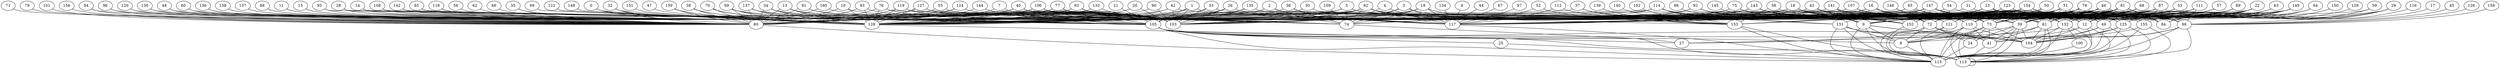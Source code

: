 graph G {
0 [x="-228.128", y="-125.877"];
1 [x="-227.049", y="-132.363"];
2 [x="-232.141", y="-134.769"];
3 [x="-229.758", y="-142.997"];
4 [x="-236.193", y="-140.782"];
5 [x="-225.441", y="-138.505"];
6 [x="-241.699", y="-143.778"];
7 [x="-211.808", y="-124.748"];
8 [x="-212.894", y="-144.661"];
9 [x="-220.434", y="-142.64"];
10 [x="-233.084", y="-130.425"];
11 [x="-227.683", y="-117.271"];
12 [x="-216.013", y="-142.846"];
13 [x="-220.559", y="-129.472"];
14 [x="-216.448", y="-127.401"];
15 [x="-220.13", y="-118.057"];
16 [x="-222.135", y="-142.588"];
17 [x="-211.34", y="-157.175"];
18 [x="-217.774", y="-135.159"];
19 [x="-224.517", y="-136.395"];
20 [x="-222.52", y="-122.806"];
21 [x="-205.397", y="-129.214"];
22 [x="-219.08", y="-141.314"];
23 [x="-215.933", y="-135.583"];
24 [x="-209.791", y="-143.928"];
25 [x="-208.065", y="-135.375"];
26 [x="-226.466", y="-134.36"];
27 [x="-210.837", y="-132.63"];
28 [x="-215.276", y="-125.491"];
29 [x="-220.392", y="-150.948"];
30 [x="-208.965", y="-129.436"];
31 [x="-218.528", y="-154.304"];
32 [x="-230.54", y="-126.605"];
33 [x="-229.865", y="-134.963"];
34 [x="-223.287", y="-125.918"];
35 [x="-236.074", y="-130.34"];
36 [x="-231.196", y="-138.116"];
37 [x="-227.843", y="-139.967"];
38 [x="-230.012", y="-124.243"];
39 [x="-215.318", y="-141.299"];
40 [x="-221.473", y="-131.784"];
41 [x="-214.871", y="-145.274"];
42 [x="-229.287", y="-132.964"];
43 [x="-225.015", y="-140.708"];
44 [x="-237.545", y="-149.25"];
45 [x="-213.261", y="-159.907"];
46 [x="-218.644", y="-139.053"];
47 [x="-225.028", y="-113.645"];
48 [x="-231.563", y="-120.863"];
49 [x="-213.313", y="-141.414"];
50 [x="-205.628", y="-137.917"];
51 [x="-213.453", y="-137.064"];
52 [x="-231.682", y="-150.411"];
53 [x="-210.061", y="-146.387"];
54 [x="-211.23", y="-135.956"];
55 [x="-236.297", y="-134.812"];
56 [x="-212.424", y="-116.766"];
57 [x="-209.025", y="-140.778"];
58 [x="-216.228", y="-152.345"];
59 [x="-227.449", y="-150.14"];
60 [x="-224.187", y="-119.922"];
61 [x="-217.279", y="-141.183"];
62 [x="-211.918", y="-119.736"];
63 [x="-206.418", y="-143.33"];
64 [x="-205.993", y="-146.947"];
65 [x="-213.744", y="-134.884"];
66 [x="-218.55", y="-114.499"];
67 [x="-238.174", y="-144.946"];
68 [x="-213.668", y="-147.312"];
69 [x="-220.814", y="-125.515"];
70 [x="-225.768", y="-125.162"];
71 [x="-237.272", y="-121.841"];
72 [x="-216.365", y="-140.052"];
73 [x="-214.33", y="-139.86"];
74 [x="-227.735", y="-136.423"];
75 [x="-225.842", y="-142.741"];
76 [x="-228.288", y="-128.449"];
77 [x="-223.641", y="-129.246"];
78 [x="-215.305", y="-138.007"];
79 [x="-232.735", y="-116.116"];
80 [x="-225.559", y="-127.943"];
81 [x="-221.234", y="-140.91"];
82 [x="-222.523", y="-135.073"];
83 [x="-223.512", y="-131.246"];
84 [x="-225.638", y="-146.416"];
85 [x="-217.312", y="-122.854"];
86 [x="-207.006", y="-156.601"];
87 [x="-223.588", y="-144.121"];
88 [x="-228.988", y="-121.076"];
89 [x="-211.076", y="-142.122"];
90 [x="-232.885", y="-126.15"];
91 [x="-219.083", y="-127.339"];
92 [x="-220.036", y="-135.077"];
93 [x="-233.565", y="-132.779"];
94 [x="-226.705", y="-119.931"];
95 [x="-214.681", y="-123.075"];
96 [x="-225.223", y="-117.382"];
97 [x="-240.591", y="-147.349"];
98 [x="-217.714", y="-148.96"];
99 [x="-221.472", y="-113.567"];
100 [x="-211.039", y="-151.137"];
101 [x="-238.598", y="-125.146"];
102 [x="-228.035", y="-159.066"];
103 [x="-224.686", y="-132.892"];
104 [x="-216.607", y="-145.209"];
105 [x="-218.18", y="-133.115"];
106 [x="-225.98", y="-130.296"];
107 [x="-213.291", y="-132.658"];
108 [x="-219.782", y="-123.112"];
109 [x="-239.894", y="-136.444"];
110 [x="-219.864", y="-147.682"];
111 [x="-220.044", y="-145.564"];
112 [x="-233.091", y="-147.823"];
113 [x="-218.801", y="-144.15"];
114 [x="-222.807", y="-139.166"];
115 [x="-217.65", y="-142.755"];
116 [x="-233.552", y="-154.44"];
117 [x="-230.335", y="-140.748"];
118 [x="-224.995", y="-122.934"];
119 [x="-230.952", y="-129.09"];
120 [x="-221.495", y="-120.153"];
121 [x="-210.467", y="-138.253"];
122 [x="-215.644", y="-114.912"];
123 [x="-217.405", y="-136.923"];
124 [x="-215.95", y="-130.653"];
125 [x="-217.849", y="-146.863"];
126 [x="-216.427", y="-159.516"];
127 [x="-229.101", y="-130.418"];
128 [x="-221.81", y="-127.573"];
129 [x="-201.291", y="-144.257"];
130 [x="-229.777", y="-118.685"];
131 [x="-215.087", y="-149.069"];
132 [x="-214.182", y="-143.214"];
133 [x="-214.025", y="-128.398"];
134 [x="-241.602", y="-140.463"];
135 [x="-231.149", y="-132.089"];
136 [x="-218.319", y="-119.978"];
137 [x="-218.342", y="-129.655"];
138 [x="-232.888", y="-123.077"];
139 [x="-224.648", y="-159.157"];
140 [x="-230.395", y="-156.825"];
141 [x="-219.521", y="-137.116"];
142 [x="-217.888", y="-125.059"];
143 [x="-221.708", y="-136.947"];
144 [x="-211.051", y="-127.209"];
145 [x="-224.197", y="-154.032"];
146 [x="-205.086", y="-140.604"];
147 [x="-223.026", y="-141.29"];
148 [x="-215.265", y="-117.958"];
149 [x="-221.636", y="-144.647"];
150 [x="-207.856", y="-149.312"];
151 [x="-209.404", y="-121.617"];
152 [x="-221.067", y="-138.751"];
153 [x="-224.124", y="-148.402"];
154 [x="-220.122", y="-139.895"];
155 [x="-222.13", y="-148.3"];
156 [x="-235.496", y="-118.856"];
157 [x="-222.729", y="-117.463"];
158 [x="-219.708", y="-159.928"];
159 [x="-227.528", y="-123.383"];
160 [x="-235.206", y="-127.616"];
0--80 ;
0--103 ;
0--128 ;
1--80 ;
1--103 ;
1--105 ;
1--117 ;
1--128 ;
2--74 ;
2--80 ;
2--117 ;
2--128 ;
3--9 ;
3--74 ;
3--103 ;
3--117 ;
4--74 ;
4--117 ;
5--9 ;
5--74 ;
5--80 ;
5--98 ;
5--103 ;
5--128 ;
5--153 ;
6--117 ;
7--105 ;
7--128 ;
8--115 ;
9--8 ;
9--41 ;
9--104 ;
9--113 ;
9--115 ;
10--80 ;
10--117 ;
10--128 ;
11--80 ;
11--128 ;
12--41 ;
12--104 ;
12--113 ;
12--115 ;
13--80 ;
13--103 ;
13--105 ;
13--128 ;
14--80 ;
14--105 ;
14--128 ;
15--80 ;
15--128 ;
16--9 ;
16--12 ;
16--39 ;
16--72 ;
16--73 ;
16--103 ;
16--105 ;
16--110 ;
16--117 ;
16--125 ;
16--152 ;
17--98 ;
18--9 ;
18--12 ;
18--39 ;
18--49 ;
18--61 ;
18--72 ;
18--73 ;
18--80 ;
18--103 ;
18--105 ;
18--121 ;
18--128 ;
18--152 ;
19--72 ;
19--73 ;
19--74 ;
19--80 ;
19--103 ;
19--117 ;
20--103 ;
20--128 ;
21--105 ;
22--12 ;
22--39 ;
22--49 ;
22--61 ;
22--72 ;
22--73 ;
22--84 ;
22--128 ;
22--132 ;
22--153 ;
23--9 ;
23--12 ;
23--39 ;
23--49 ;
23--61 ;
23--73 ;
23--103 ;
23--128 ;
23--152 ;
24--115 ;
25--115 ;
26--80 ;
26--103 ;
26--105 ;
26--117 ;
26--128 ;
28--80 ;
28--105 ;
28--128 ;
29--9 ;
29--39 ;
29--84 ;
29--98 ;
29--125 ;
30--121 ;
30--128 ;
31--132 ;
31--153 ;
32--80 ;
32--103 ;
32--128 ;
33--80 ;
33--103 ;
33--117 ;
33--128 ;
34--80 ;
34--103 ;
34--105 ;
34--128 ;
35--80 ;
35--103 ;
36--74 ;
36--105 ;
36--117 ;
37--9 ;
37--128 ;
37--153 ;
38--80 ;
38--103 ;
38--128 ;
39--8 ;
39--24 ;
39--41 ;
39--104 ;
39--113 ;
39--115 ;
40--74 ;
40--80 ;
40--103 ;
40--105 ;
40--128 ;
41--113 ;
42--80 ;
42--103 ;
42--117 ;
42--128 ;
43--9 ;
43--49 ;
43--61 ;
43--74 ;
43--103 ;
43--152 ;
44--117 ;
45--98 ;
46--9 ;
46--12 ;
46--39 ;
46--49 ;
46--61 ;
46--72 ;
46--73 ;
46--80 ;
46--84 ;
46--98 ;
46--103 ;
46--121 ;
46--125 ;
46--128 ;
46--132 ;
46--152 ;
46--153 ;
47--128 ;
48--80 ;
48--128 ;
49--41 ;
49--104 ;
49--113 ;
49--115 ;
50--39 ;
50--73 ;
50--121 ;
51--12 ;
51--39 ;
51--61 ;
51--72 ;
51--73 ;
51--128 ;
51--132 ;
51--152 ;
52--117 ;
52--153 ;
53--12 ;
53--39 ;
53--72 ;
53--73 ;
54--98 ;
54--121 ;
54--128 ;
55--80 ;
55--117 ;
56--128 ;
57--12 ;
57--39 ;
57--61 ;
57--72 ;
57--73 ;
58--72 ;
58--153 ;
59--117 ;
59--125 ;
59--155 ;
60--80 ;
60--128 ;
61--24 ;
61--41 ;
61--104 ;
61--113 ;
61--115 ;
62--128 ;
63--39 ;
63--49 ;
63--73 ;
64--121 ;
64--125 ;
65--39 ;
65--61 ;
65--72 ;
65--73 ;
65--105 ;
65--128 ;
65--132 ;
66--128 ;
67--117 ;
68--12 ;
68--39 ;
68--61 ;
68--72 ;
68--73 ;
68--132 ;
68--153 ;
69--80 ;
69--103 ;
69--105 ;
69--128 ;
70--80 ;
70--103 ;
70--128 ;
71--80 ;
72--8 ;
72--24 ;
72--41 ;
72--104 ;
72--113 ;
72--115 ;
73--8 ;
73--24 ;
73--41 ;
73--104 ;
73--113 ;
73--115 ;
74--113 ;
75--9 ;
75--61 ;
75--72 ;
75--74 ;
75--103 ;
75--152 ;
75--153 ;
76--74 ;
76--80 ;
76--103 ;
76--128 ;
77--74 ;
77--80 ;
77--103 ;
77--105 ;
77--128 ;
78--9 ;
78--12 ;
78--39 ;
78--49 ;
78--61 ;
78--72 ;
78--73 ;
78--103 ;
78--121 ;
78--132 ;
78--152 ;
79--80 ;
80--115 ;
81--12 ;
81--61 ;
81--72 ;
81--73 ;
81--80 ;
81--84 ;
81--98 ;
81--105 ;
81--110 ;
81--117 ;
81--125 ;
81--128 ;
81--131 ;
81--132 ;
81--155 ;
82--9 ;
82--49 ;
82--72 ;
82--74 ;
82--80 ;
82--103 ;
82--105 ;
82--117 ;
82--128 ;
82--152 ;
83--74 ;
83--80 ;
83--103 ;
83--105 ;
83--128 ;
85--80 ;
85--105 ;
85--128 ;
86--131 ;
87--9 ;
87--12 ;
87--39 ;
87--61 ;
87--72 ;
87--84 ;
87--98 ;
87--103 ;
87--117 ;
87--152 ;
87--155 ;
88--80 ;
88--128 ;
89--9 ;
89--12 ;
89--39 ;
89--49 ;
89--61 ;
89--72 ;
89--73 ;
90--103 ;
90--128 ;
91--80 ;
91--103 ;
91--105 ;
92--9 ;
92--39 ;
92--72 ;
92--73 ;
92--74 ;
92--103 ;
92--105 ;
93--80 ;
93--117 ;
93--128 ;
94--80 ;
94--128 ;
95--80 ;
95--105 ;
96--80 ;
96--128 ;
97--117 ;
98--41 ;
98--104 ;
98--113 ;
98--115 ;
99--128 ;
100--115 ;
101--80 ;
102--153 ;
105--8 ;
105--25 ;
105--27 ;
105--41 ;
105--104 ;
105--113 ;
105--115 ;
106--74 ;
106--80 ;
106--103 ;
106--105 ;
106--128 ;
107--39 ;
107--72 ;
107--73 ;
107--128 ;
108--80 ;
108--105 ;
108--128 ;
109--74 ;
110--8 ;
110--41 ;
110--104 ;
110--113 ;
110--115 ;
111--12 ;
111--39 ;
111--61 ;
111--72 ;
111--73 ;
111--98 ;
111--117 ;
111--132 ;
111--152 ;
112--117 ;
112--153 ;
113--113 ;
114--9 ;
114--39 ;
114--80 ;
114--98 ;
114--105 ;
114--128 ;
114--131 ;
114--152 ;
114--153 ;
116--84 ;
117--115 ;
118--80 ;
118--103 ;
118--128 ;
119--74 ;
119--80 ;
119--103 ;
119--128 ;
120--80 ;
120--128 ;
121--27 ;
121--115 ;
122--128 ;
123--9 ;
123--12 ;
123--39 ;
123--49 ;
123--61 ;
123--72 ;
123--73 ;
123--80 ;
123--128 ;
123--132 ;
123--152 ;
124--72 ;
124--80 ;
124--128 ;
125--8 ;
125--41 ;
125--104 ;
125--113 ;
125--115 ;
126--98 ;
127--74 ;
127--80 ;
127--103 ;
127--128 ;
128--27 ;
129--49 ;
130--80 ;
130--128 ;
131--8 ;
131--41 ;
131--104 ;
131--113 ;
131--115 ;
132--27 ;
132--100 ;
132--104 ;
132--113 ;
132--115 ;
133--103 ;
133--128 ;
134--117 ;
135--80 ;
135--103 ;
135--117 ;
135--128 ;
136--80 ;
136--128 ;
137--80 ;
137--103 ;
137--105 ;
137--128 ;
138--80 ;
138--128 ;
139--153 ;
140--153 ;
141--9 ;
141--12 ;
141--39 ;
141--72 ;
141--73 ;
141--74 ;
141--103 ;
141--152 ;
142--80 ;
142--105 ;
142--128 ;
143--9 ;
143--12 ;
143--39 ;
143--61 ;
143--72 ;
143--73 ;
143--74 ;
143--103 ;
143--105 ;
143--117 ;
143--128 ;
143--152 ;
144--105 ;
144--128 ;
145--9 ;
146--72 ;
146--73 ;
147--9 ;
147--12 ;
147--39 ;
147--72 ;
147--73 ;
147--84 ;
147--103 ;
147--105 ;
147--110 ;
147--117 ;
147--125 ;
147--152 ;
148--128 ;
149--9 ;
149--12 ;
149--39 ;
149--49 ;
149--61 ;
149--84 ;
149--103 ;
149--125 ;
149--152 ;
150--12 ;
150--49 ;
151--128 ;
152--113 ;
153--113 ;
153--115 ;
154--9 ;
154--12 ;
154--39 ;
154--49 ;
154--61 ;
154--72 ;
154--73 ;
154--80 ;
154--84 ;
154--103 ;
154--110 ;
154--117 ;
154--121 ;
154--125 ;
154--128 ;
154--132 ;
154--152 ;
154--153 ;
154--155 ;
155--104 ;
155--113 ;
155--115 ;
156--80 ;
157--80 ;
157--128 ;
158--98 ;
159--80 ;
159--103 ;
159--128 ;
160--80 ;
160--103 ;
}
